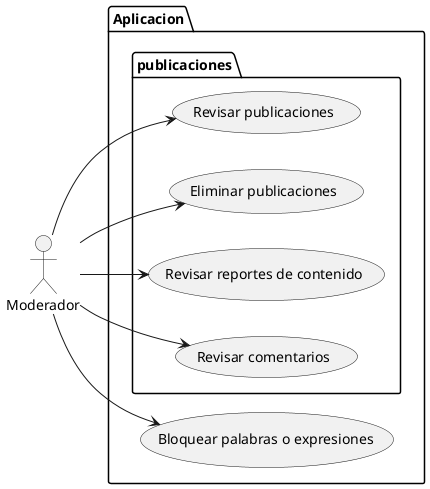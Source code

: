 @startuml
left to right direction
actor Moderador

package Aplicacion{

    package publicaciones{
        usecase "Revisar publicaciones" as UC1
        usecase "Eliminar publicaciones" as UC2
        usecase "Revisar reportes de contenido" as UC4

usecase "Revisar comentarios" as UC6
    }
usecase "Bloquear palabras o expresiones" as UC7
}

Moderador --> UC1
Moderador --> UC2
Moderador --> UC4
Moderador --> UC6
Moderador --> UC7


@enduml
